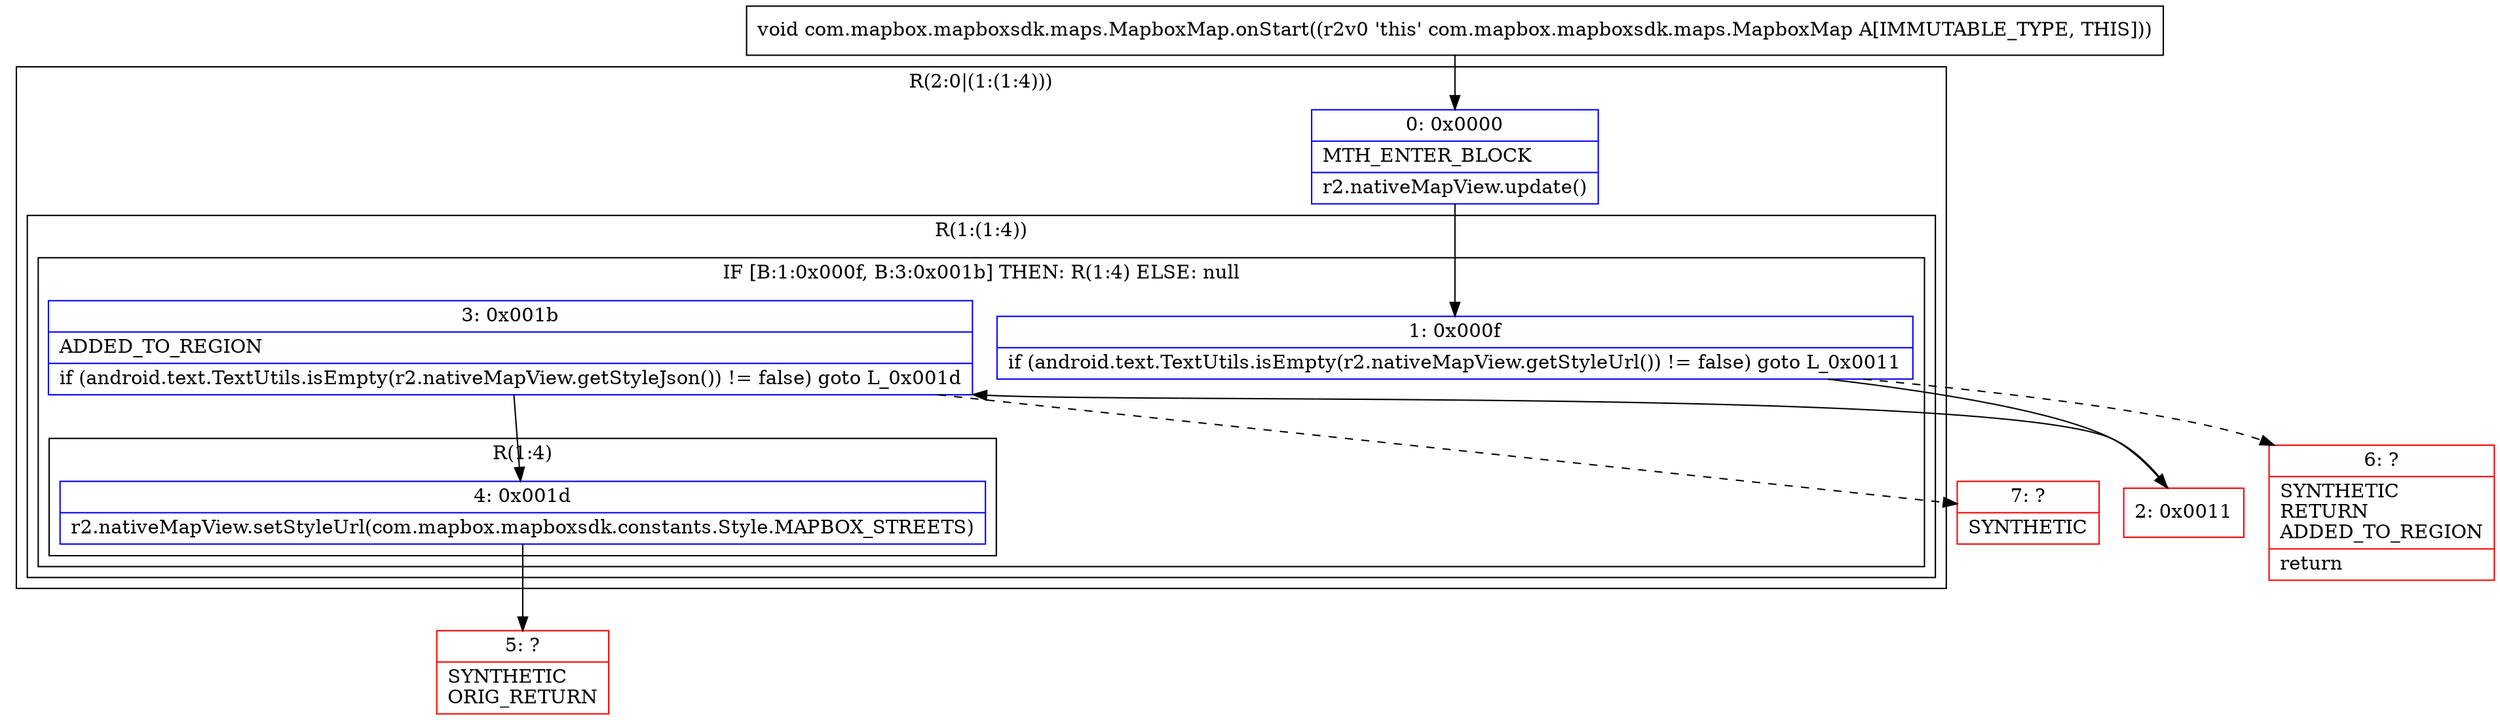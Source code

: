 digraph "CFG forcom.mapbox.mapboxsdk.maps.MapboxMap.onStart()V" {
subgraph cluster_Region_87696447 {
label = "R(2:0|(1:(1:4)))";
node [shape=record,color=blue];
Node_0 [shape=record,label="{0\:\ 0x0000|MTH_ENTER_BLOCK\l|r2.nativeMapView.update()\l}"];
subgraph cluster_Region_779331132 {
label = "R(1:(1:4))";
node [shape=record,color=blue];
subgraph cluster_IfRegion_175723653 {
label = "IF [B:1:0x000f, B:3:0x001b] THEN: R(1:4) ELSE: null";
node [shape=record,color=blue];
Node_1 [shape=record,label="{1\:\ 0x000f|if (android.text.TextUtils.isEmpty(r2.nativeMapView.getStyleUrl()) != false) goto L_0x0011\l}"];
Node_3 [shape=record,label="{3\:\ 0x001b|ADDED_TO_REGION\l|if (android.text.TextUtils.isEmpty(r2.nativeMapView.getStyleJson()) != false) goto L_0x001d\l}"];
subgraph cluster_Region_1574692949 {
label = "R(1:4)";
node [shape=record,color=blue];
Node_4 [shape=record,label="{4\:\ 0x001d|r2.nativeMapView.setStyleUrl(com.mapbox.mapboxsdk.constants.Style.MAPBOX_STREETS)\l}"];
}
}
}
}
Node_2 [shape=record,color=red,label="{2\:\ 0x0011}"];
Node_5 [shape=record,color=red,label="{5\:\ ?|SYNTHETIC\lORIG_RETURN\l}"];
Node_6 [shape=record,color=red,label="{6\:\ ?|SYNTHETIC\lRETURN\lADDED_TO_REGION\l|return\l}"];
Node_7 [shape=record,color=red,label="{7\:\ ?|SYNTHETIC\l}"];
MethodNode[shape=record,label="{void com.mapbox.mapboxsdk.maps.MapboxMap.onStart((r2v0 'this' com.mapbox.mapboxsdk.maps.MapboxMap A[IMMUTABLE_TYPE, THIS])) }"];
MethodNode -> Node_0;
Node_0 -> Node_1;
Node_1 -> Node_2;
Node_1 -> Node_6[style=dashed];
Node_3 -> Node_4;
Node_3 -> Node_7[style=dashed];
Node_4 -> Node_5;
Node_2 -> Node_3;
}

